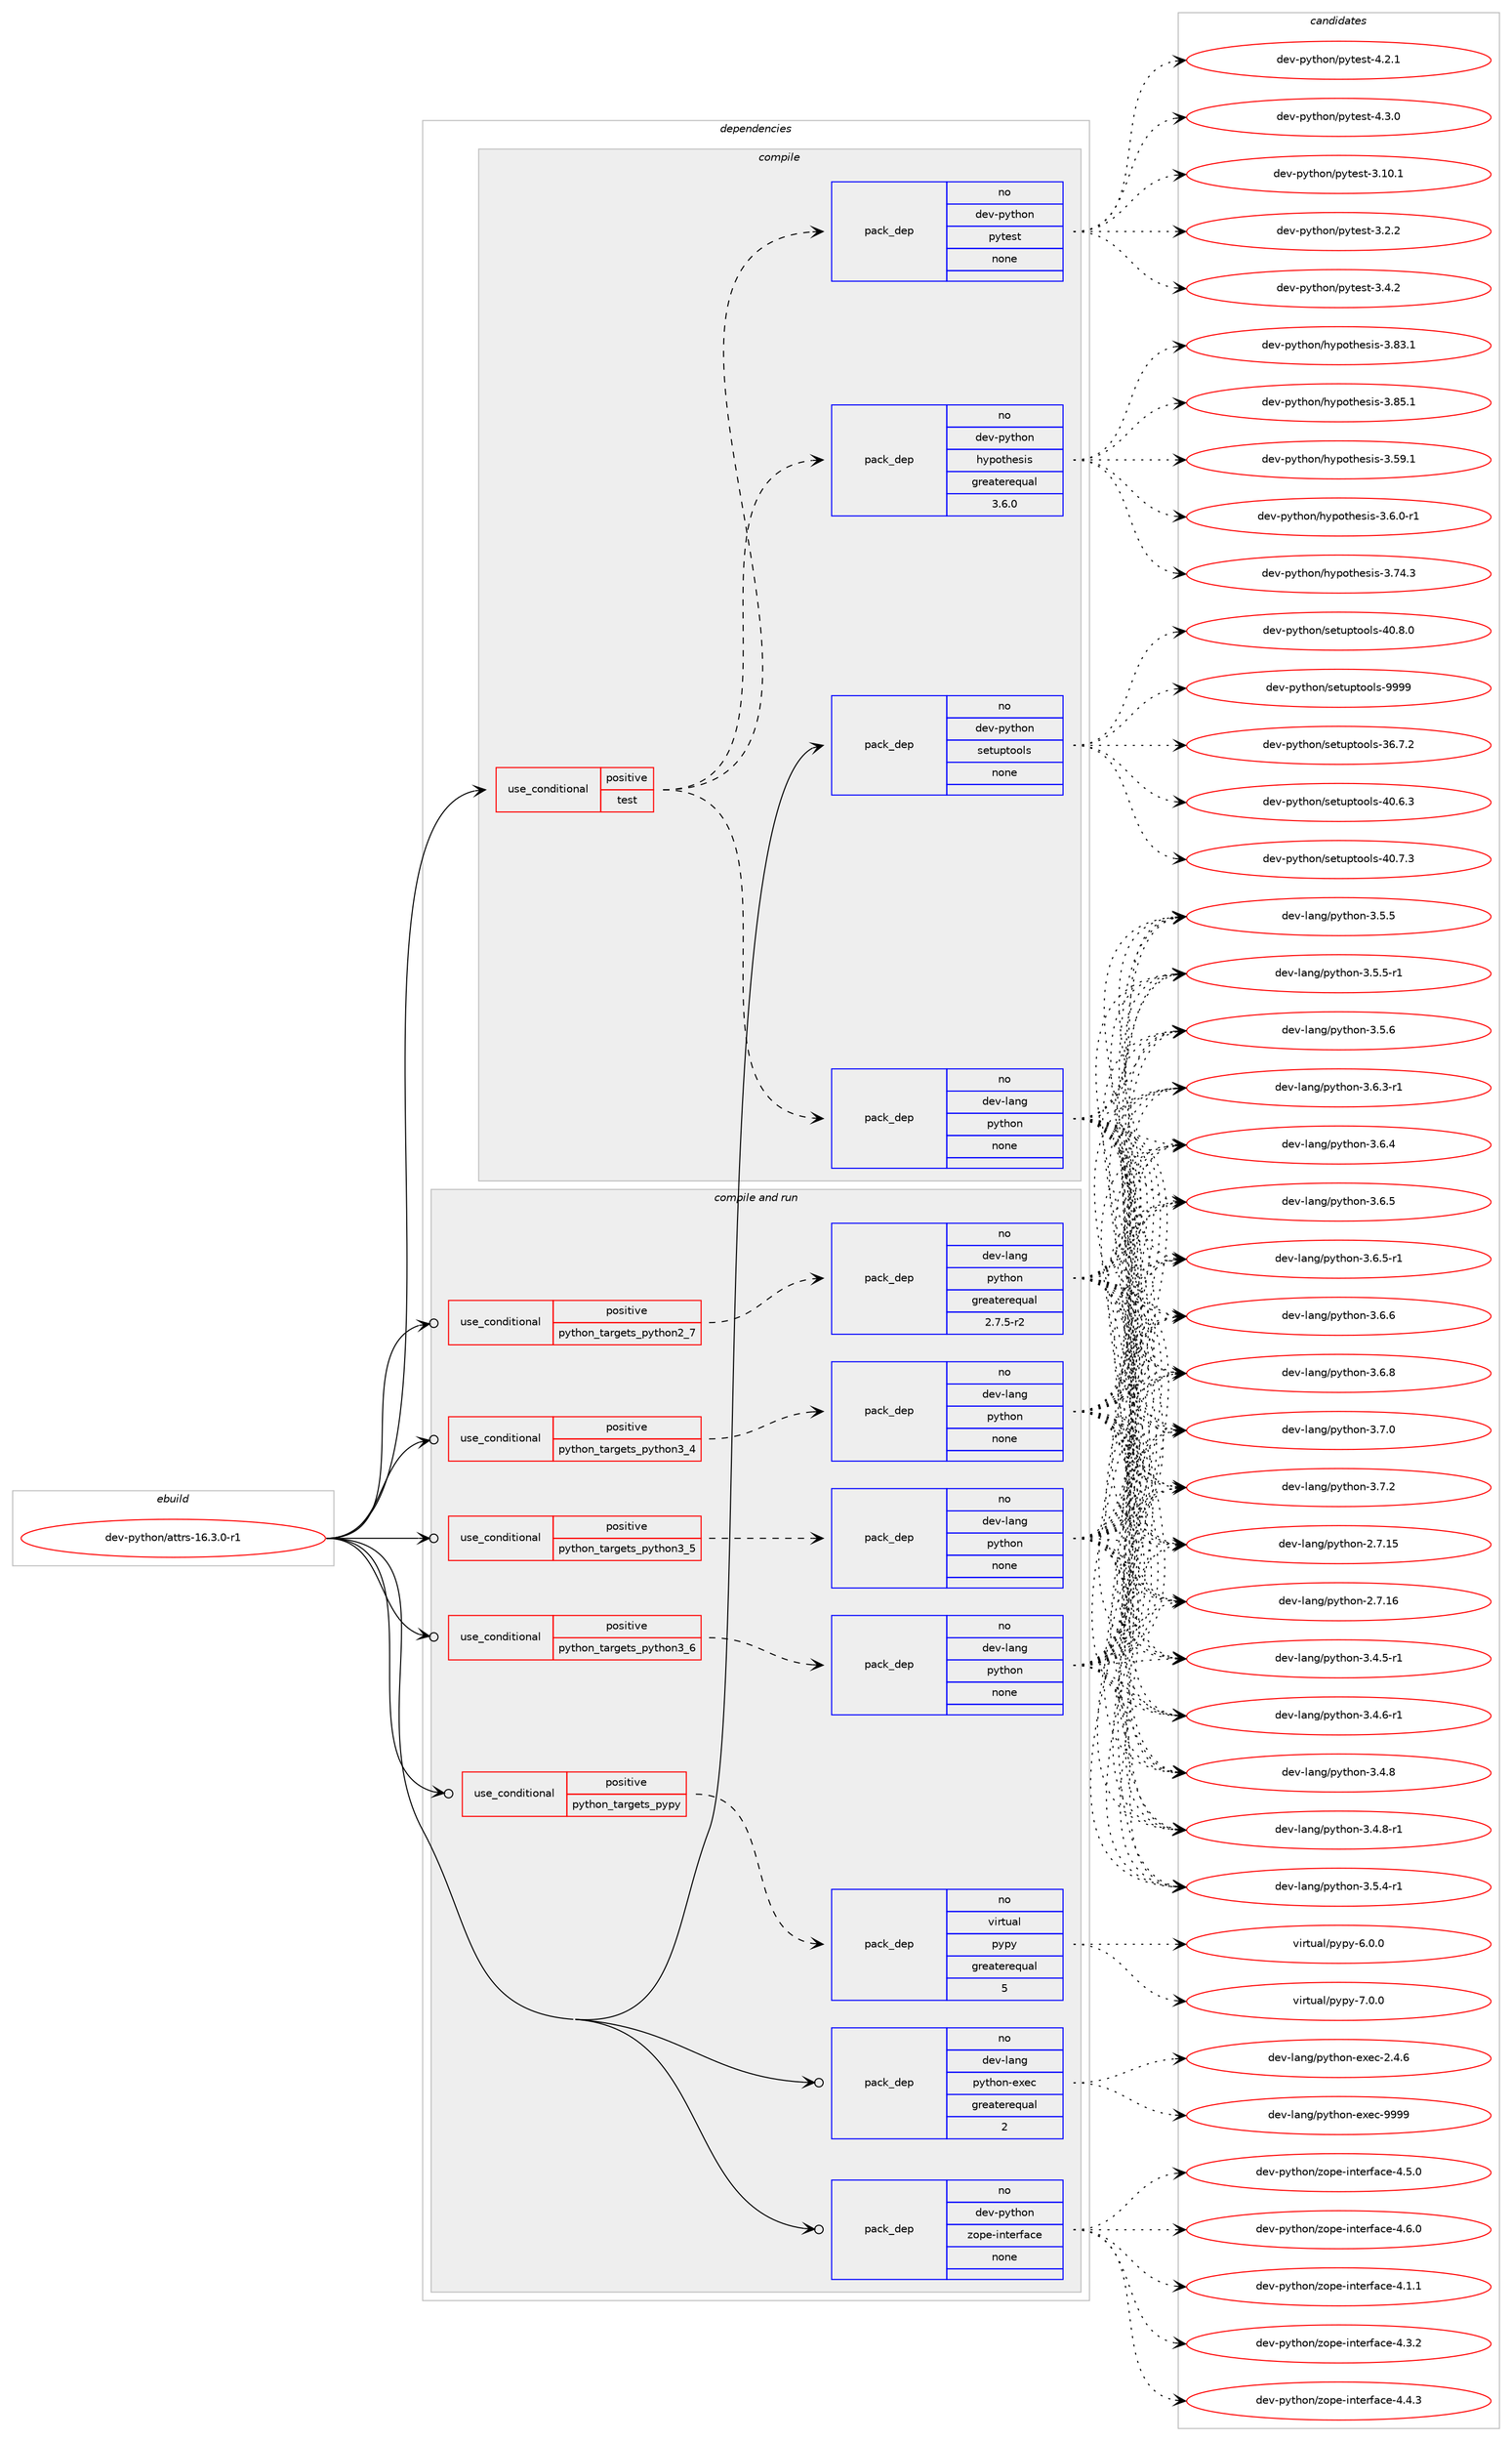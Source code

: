 digraph prolog {

# *************
# Graph options
# *************

newrank=true;
concentrate=true;
compound=true;
graph [rankdir=LR,fontname=Helvetica,fontsize=10,ranksep=1.5];#, ranksep=2.5, nodesep=0.2];
edge  [arrowhead=vee];
node  [fontname=Helvetica,fontsize=10];

# **********
# The ebuild
# **********

subgraph cluster_leftcol {
color=gray;
rank=same;
label=<<i>ebuild</i>>;
id [label="dev-python/attrs-16.3.0-r1", color=red, width=4, href="../dev-python/attrs-16.3.0-r1.svg"];
}

# ****************
# The dependencies
# ****************

subgraph cluster_midcol {
color=gray;
label=<<i>dependencies</i>>;
subgraph cluster_compile {
fillcolor="#eeeeee";
style=filled;
label=<<i>compile</i>>;
subgraph cond371189 {
dependency1399547 [label=<<TABLE BORDER="0" CELLBORDER="1" CELLSPACING="0" CELLPADDING="4"><TR><TD ROWSPAN="3" CELLPADDING="10">use_conditional</TD></TR><TR><TD>positive</TD></TR><TR><TD>test</TD></TR></TABLE>>, shape=none, color=red];
subgraph pack1005133 {
dependency1399548 [label=<<TABLE BORDER="0" CELLBORDER="1" CELLSPACING="0" CELLPADDING="4" WIDTH="220"><TR><TD ROWSPAN="6" CELLPADDING="30">pack_dep</TD></TR><TR><TD WIDTH="110">no</TD></TR><TR><TD>dev-lang</TD></TR><TR><TD>python</TD></TR><TR><TD>none</TD></TR><TR><TD></TD></TR></TABLE>>, shape=none, color=blue];
}
dependency1399547:e -> dependency1399548:w [weight=20,style="dashed",arrowhead="vee"];
subgraph pack1005134 {
dependency1399549 [label=<<TABLE BORDER="0" CELLBORDER="1" CELLSPACING="0" CELLPADDING="4" WIDTH="220"><TR><TD ROWSPAN="6" CELLPADDING="30">pack_dep</TD></TR><TR><TD WIDTH="110">no</TD></TR><TR><TD>dev-python</TD></TR><TR><TD>hypothesis</TD></TR><TR><TD>greaterequal</TD></TR><TR><TD>3.6.0</TD></TR></TABLE>>, shape=none, color=blue];
}
dependency1399547:e -> dependency1399549:w [weight=20,style="dashed",arrowhead="vee"];
subgraph pack1005135 {
dependency1399550 [label=<<TABLE BORDER="0" CELLBORDER="1" CELLSPACING="0" CELLPADDING="4" WIDTH="220"><TR><TD ROWSPAN="6" CELLPADDING="30">pack_dep</TD></TR><TR><TD WIDTH="110">no</TD></TR><TR><TD>dev-python</TD></TR><TR><TD>pytest</TD></TR><TR><TD>none</TD></TR><TR><TD></TD></TR></TABLE>>, shape=none, color=blue];
}
dependency1399547:e -> dependency1399550:w [weight=20,style="dashed",arrowhead="vee"];
}
id:e -> dependency1399547:w [weight=20,style="solid",arrowhead="vee"];
subgraph pack1005136 {
dependency1399551 [label=<<TABLE BORDER="0" CELLBORDER="1" CELLSPACING="0" CELLPADDING="4" WIDTH="220"><TR><TD ROWSPAN="6" CELLPADDING="30">pack_dep</TD></TR><TR><TD WIDTH="110">no</TD></TR><TR><TD>dev-python</TD></TR><TR><TD>setuptools</TD></TR><TR><TD>none</TD></TR><TR><TD></TD></TR></TABLE>>, shape=none, color=blue];
}
id:e -> dependency1399551:w [weight=20,style="solid",arrowhead="vee"];
}
subgraph cluster_compileandrun {
fillcolor="#eeeeee";
style=filled;
label=<<i>compile and run</i>>;
subgraph cond371190 {
dependency1399552 [label=<<TABLE BORDER="0" CELLBORDER="1" CELLSPACING="0" CELLPADDING="4"><TR><TD ROWSPAN="3" CELLPADDING="10">use_conditional</TD></TR><TR><TD>positive</TD></TR><TR><TD>python_targets_pypy</TD></TR></TABLE>>, shape=none, color=red];
subgraph pack1005137 {
dependency1399553 [label=<<TABLE BORDER="0" CELLBORDER="1" CELLSPACING="0" CELLPADDING="4" WIDTH="220"><TR><TD ROWSPAN="6" CELLPADDING="30">pack_dep</TD></TR><TR><TD WIDTH="110">no</TD></TR><TR><TD>virtual</TD></TR><TR><TD>pypy</TD></TR><TR><TD>greaterequal</TD></TR><TR><TD>5</TD></TR></TABLE>>, shape=none, color=blue];
}
dependency1399552:e -> dependency1399553:w [weight=20,style="dashed",arrowhead="vee"];
}
id:e -> dependency1399552:w [weight=20,style="solid",arrowhead="odotvee"];
subgraph cond371191 {
dependency1399554 [label=<<TABLE BORDER="0" CELLBORDER="1" CELLSPACING="0" CELLPADDING="4"><TR><TD ROWSPAN="3" CELLPADDING="10">use_conditional</TD></TR><TR><TD>positive</TD></TR><TR><TD>python_targets_python2_7</TD></TR></TABLE>>, shape=none, color=red];
subgraph pack1005138 {
dependency1399555 [label=<<TABLE BORDER="0" CELLBORDER="1" CELLSPACING="0" CELLPADDING="4" WIDTH="220"><TR><TD ROWSPAN="6" CELLPADDING="30">pack_dep</TD></TR><TR><TD WIDTH="110">no</TD></TR><TR><TD>dev-lang</TD></TR><TR><TD>python</TD></TR><TR><TD>greaterequal</TD></TR><TR><TD>2.7.5-r2</TD></TR></TABLE>>, shape=none, color=blue];
}
dependency1399554:e -> dependency1399555:w [weight=20,style="dashed",arrowhead="vee"];
}
id:e -> dependency1399554:w [weight=20,style="solid",arrowhead="odotvee"];
subgraph cond371192 {
dependency1399556 [label=<<TABLE BORDER="0" CELLBORDER="1" CELLSPACING="0" CELLPADDING="4"><TR><TD ROWSPAN="3" CELLPADDING="10">use_conditional</TD></TR><TR><TD>positive</TD></TR><TR><TD>python_targets_python3_4</TD></TR></TABLE>>, shape=none, color=red];
subgraph pack1005139 {
dependency1399557 [label=<<TABLE BORDER="0" CELLBORDER="1" CELLSPACING="0" CELLPADDING="4" WIDTH="220"><TR><TD ROWSPAN="6" CELLPADDING="30">pack_dep</TD></TR><TR><TD WIDTH="110">no</TD></TR><TR><TD>dev-lang</TD></TR><TR><TD>python</TD></TR><TR><TD>none</TD></TR><TR><TD></TD></TR></TABLE>>, shape=none, color=blue];
}
dependency1399556:e -> dependency1399557:w [weight=20,style="dashed",arrowhead="vee"];
}
id:e -> dependency1399556:w [weight=20,style="solid",arrowhead="odotvee"];
subgraph cond371193 {
dependency1399558 [label=<<TABLE BORDER="0" CELLBORDER="1" CELLSPACING="0" CELLPADDING="4"><TR><TD ROWSPAN="3" CELLPADDING="10">use_conditional</TD></TR><TR><TD>positive</TD></TR><TR><TD>python_targets_python3_5</TD></TR></TABLE>>, shape=none, color=red];
subgraph pack1005140 {
dependency1399559 [label=<<TABLE BORDER="0" CELLBORDER="1" CELLSPACING="0" CELLPADDING="4" WIDTH="220"><TR><TD ROWSPAN="6" CELLPADDING="30">pack_dep</TD></TR><TR><TD WIDTH="110">no</TD></TR><TR><TD>dev-lang</TD></TR><TR><TD>python</TD></TR><TR><TD>none</TD></TR><TR><TD></TD></TR></TABLE>>, shape=none, color=blue];
}
dependency1399558:e -> dependency1399559:w [weight=20,style="dashed",arrowhead="vee"];
}
id:e -> dependency1399558:w [weight=20,style="solid",arrowhead="odotvee"];
subgraph cond371194 {
dependency1399560 [label=<<TABLE BORDER="0" CELLBORDER="1" CELLSPACING="0" CELLPADDING="4"><TR><TD ROWSPAN="3" CELLPADDING="10">use_conditional</TD></TR><TR><TD>positive</TD></TR><TR><TD>python_targets_python3_6</TD></TR></TABLE>>, shape=none, color=red];
subgraph pack1005141 {
dependency1399561 [label=<<TABLE BORDER="0" CELLBORDER="1" CELLSPACING="0" CELLPADDING="4" WIDTH="220"><TR><TD ROWSPAN="6" CELLPADDING="30">pack_dep</TD></TR><TR><TD WIDTH="110">no</TD></TR><TR><TD>dev-lang</TD></TR><TR><TD>python</TD></TR><TR><TD>none</TD></TR><TR><TD></TD></TR></TABLE>>, shape=none, color=blue];
}
dependency1399560:e -> dependency1399561:w [weight=20,style="dashed",arrowhead="vee"];
}
id:e -> dependency1399560:w [weight=20,style="solid",arrowhead="odotvee"];
subgraph pack1005142 {
dependency1399562 [label=<<TABLE BORDER="0" CELLBORDER="1" CELLSPACING="0" CELLPADDING="4" WIDTH="220"><TR><TD ROWSPAN="6" CELLPADDING="30">pack_dep</TD></TR><TR><TD WIDTH="110">no</TD></TR><TR><TD>dev-lang</TD></TR><TR><TD>python-exec</TD></TR><TR><TD>greaterequal</TD></TR><TR><TD>2</TD></TR></TABLE>>, shape=none, color=blue];
}
id:e -> dependency1399562:w [weight=20,style="solid",arrowhead="odotvee"];
subgraph pack1005143 {
dependency1399563 [label=<<TABLE BORDER="0" CELLBORDER="1" CELLSPACING="0" CELLPADDING="4" WIDTH="220"><TR><TD ROWSPAN="6" CELLPADDING="30">pack_dep</TD></TR><TR><TD WIDTH="110">no</TD></TR><TR><TD>dev-python</TD></TR><TR><TD>zope-interface</TD></TR><TR><TD>none</TD></TR><TR><TD></TD></TR></TABLE>>, shape=none, color=blue];
}
id:e -> dependency1399563:w [weight=20,style="solid",arrowhead="odotvee"];
}
subgraph cluster_run {
fillcolor="#eeeeee";
style=filled;
label=<<i>run</i>>;
}
}

# **************
# The candidates
# **************

subgraph cluster_choices {
rank=same;
color=gray;
label=<<i>candidates</i>>;

subgraph choice1005133 {
color=black;
nodesep=1;
choice10010111845108971101034711212111610411111045504655464953 [label="dev-lang/python-2.7.15", color=red, width=4,href="../dev-lang/python-2.7.15.svg"];
choice10010111845108971101034711212111610411111045504655464954 [label="dev-lang/python-2.7.16", color=red, width=4,href="../dev-lang/python-2.7.16.svg"];
choice1001011184510897110103471121211161041111104551465246534511449 [label="dev-lang/python-3.4.5-r1", color=red, width=4,href="../dev-lang/python-3.4.5-r1.svg"];
choice1001011184510897110103471121211161041111104551465246544511449 [label="dev-lang/python-3.4.6-r1", color=red, width=4,href="../dev-lang/python-3.4.6-r1.svg"];
choice100101118451089711010347112121116104111110455146524656 [label="dev-lang/python-3.4.8", color=red, width=4,href="../dev-lang/python-3.4.8.svg"];
choice1001011184510897110103471121211161041111104551465246564511449 [label="dev-lang/python-3.4.8-r1", color=red, width=4,href="../dev-lang/python-3.4.8-r1.svg"];
choice1001011184510897110103471121211161041111104551465346524511449 [label="dev-lang/python-3.5.4-r1", color=red, width=4,href="../dev-lang/python-3.5.4-r1.svg"];
choice100101118451089711010347112121116104111110455146534653 [label="dev-lang/python-3.5.5", color=red, width=4,href="../dev-lang/python-3.5.5.svg"];
choice1001011184510897110103471121211161041111104551465346534511449 [label="dev-lang/python-3.5.5-r1", color=red, width=4,href="../dev-lang/python-3.5.5-r1.svg"];
choice100101118451089711010347112121116104111110455146534654 [label="dev-lang/python-3.5.6", color=red, width=4,href="../dev-lang/python-3.5.6.svg"];
choice1001011184510897110103471121211161041111104551465446514511449 [label="dev-lang/python-3.6.3-r1", color=red, width=4,href="../dev-lang/python-3.6.3-r1.svg"];
choice100101118451089711010347112121116104111110455146544652 [label="dev-lang/python-3.6.4", color=red, width=4,href="../dev-lang/python-3.6.4.svg"];
choice100101118451089711010347112121116104111110455146544653 [label="dev-lang/python-3.6.5", color=red, width=4,href="../dev-lang/python-3.6.5.svg"];
choice1001011184510897110103471121211161041111104551465446534511449 [label="dev-lang/python-3.6.5-r1", color=red, width=4,href="../dev-lang/python-3.6.5-r1.svg"];
choice100101118451089711010347112121116104111110455146544654 [label="dev-lang/python-3.6.6", color=red, width=4,href="../dev-lang/python-3.6.6.svg"];
choice100101118451089711010347112121116104111110455146544656 [label="dev-lang/python-3.6.8", color=red, width=4,href="../dev-lang/python-3.6.8.svg"];
choice100101118451089711010347112121116104111110455146554648 [label="dev-lang/python-3.7.0", color=red, width=4,href="../dev-lang/python-3.7.0.svg"];
choice100101118451089711010347112121116104111110455146554650 [label="dev-lang/python-3.7.2", color=red, width=4,href="../dev-lang/python-3.7.2.svg"];
dependency1399548:e -> choice10010111845108971101034711212111610411111045504655464953:w [style=dotted,weight="100"];
dependency1399548:e -> choice10010111845108971101034711212111610411111045504655464954:w [style=dotted,weight="100"];
dependency1399548:e -> choice1001011184510897110103471121211161041111104551465246534511449:w [style=dotted,weight="100"];
dependency1399548:e -> choice1001011184510897110103471121211161041111104551465246544511449:w [style=dotted,weight="100"];
dependency1399548:e -> choice100101118451089711010347112121116104111110455146524656:w [style=dotted,weight="100"];
dependency1399548:e -> choice1001011184510897110103471121211161041111104551465246564511449:w [style=dotted,weight="100"];
dependency1399548:e -> choice1001011184510897110103471121211161041111104551465346524511449:w [style=dotted,weight="100"];
dependency1399548:e -> choice100101118451089711010347112121116104111110455146534653:w [style=dotted,weight="100"];
dependency1399548:e -> choice1001011184510897110103471121211161041111104551465346534511449:w [style=dotted,weight="100"];
dependency1399548:e -> choice100101118451089711010347112121116104111110455146534654:w [style=dotted,weight="100"];
dependency1399548:e -> choice1001011184510897110103471121211161041111104551465446514511449:w [style=dotted,weight="100"];
dependency1399548:e -> choice100101118451089711010347112121116104111110455146544652:w [style=dotted,weight="100"];
dependency1399548:e -> choice100101118451089711010347112121116104111110455146544653:w [style=dotted,weight="100"];
dependency1399548:e -> choice1001011184510897110103471121211161041111104551465446534511449:w [style=dotted,weight="100"];
dependency1399548:e -> choice100101118451089711010347112121116104111110455146544654:w [style=dotted,weight="100"];
dependency1399548:e -> choice100101118451089711010347112121116104111110455146544656:w [style=dotted,weight="100"];
dependency1399548:e -> choice100101118451089711010347112121116104111110455146554648:w [style=dotted,weight="100"];
dependency1399548:e -> choice100101118451089711010347112121116104111110455146554650:w [style=dotted,weight="100"];
}
subgraph choice1005134 {
color=black;
nodesep=1;
choice100101118451121211161041111104710412111211111610410111510511545514653574649 [label="dev-python/hypothesis-3.59.1", color=red, width=4,href="../dev-python/hypothesis-3.59.1.svg"];
choice10010111845112121116104111110471041211121111161041011151051154551465446484511449 [label="dev-python/hypothesis-3.6.0-r1", color=red, width=4,href="../dev-python/hypothesis-3.6.0-r1.svg"];
choice100101118451121211161041111104710412111211111610410111510511545514655524651 [label="dev-python/hypothesis-3.74.3", color=red, width=4,href="../dev-python/hypothesis-3.74.3.svg"];
choice100101118451121211161041111104710412111211111610410111510511545514656514649 [label="dev-python/hypothesis-3.83.1", color=red, width=4,href="../dev-python/hypothesis-3.83.1.svg"];
choice100101118451121211161041111104710412111211111610410111510511545514656534649 [label="dev-python/hypothesis-3.85.1", color=red, width=4,href="../dev-python/hypothesis-3.85.1.svg"];
dependency1399549:e -> choice100101118451121211161041111104710412111211111610410111510511545514653574649:w [style=dotted,weight="100"];
dependency1399549:e -> choice10010111845112121116104111110471041211121111161041011151051154551465446484511449:w [style=dotted,weight="100"];
dependency1399549:e -> choice100101118451121211161041111104710412111211111610410111510511545514655524651:w [style=dotted,weight="100"];
dependency1399549:e -> choice100101118451121211161041111104710412111211111610410111510511545514656514649:w [style=dotted,weight="100"];
dependency1399549:e -> choice100101118451121211161041111104710412111211111610410111510511545514656534649:w [style=dotted,weight="100"];
}
subgraph choice1005135 {
color=black;
nodesep=1;
choice100101118451121211161041111104711212111610111511645514649484649 [label="dev-python/pytest-3.10.1", color=red, width=4,href="../dev-python/pytest-3.10.1.svg"];
choice1001011184511212111610411111047112121116101115116455146504650 [label="dev-python/pytest-3.2.2", color=red, width=4,href="../dev-python/pytest-3.2.2.svg"];
choice1001011184511212111610411111047112121116101115116455146524650 [label="dev-python/pytest-3.4.2", color=red, width=4,href="../dev-python/pytest-3.4.2.svg"];
choice1001011184511212111610411111047112121116101115116455246504649 [label="dev-python/pytest-4.2.1", color=red, width=4,href="../dev-python/pytest-4.2.1.svg"];
choice1001011184511212111610411111047112121116101115116455246514648 [label="dev-python/pytest-4.3.0", color=red, width=4,href="../dev-python/pytest-4.3.0.svg"];
dependency1399550:e -> choice100101118451121211161041111104711212111610111511645514649484649:w [style=dotted,weight="100"];
dependency1399550:e -> choice1001011184511212111610411111047112121116101115116455146504650:w [style=dotted,weight="100"];
dependency1399550:e -> choice1001011184511212111610411111047112121116101115116455146524650:w [style=dotted,weight="100"];
dependency1399550:e -> choice1001011184511212111610411111047112121116101115116455246504649:w [style=dotted,weight="100"];
dependency1399550:e -> choice1001011184511212111610411111047112121116101115116455246514648:w [style=dotted,weight="100"];
}
subgraph choice1005136 {
color=black;
nodesep=1;
choice100101118451121211161041111104711510111611711211611111110811545515446554650 [label="dev-python/setuptools-36.7.2", color=red, width=4,href="../dev-python/setuptools-36.7.2.svg"];
choice100101118451121211161041111104711510111611711211611111110811545524846544651 [label="dev-python/setuptools-40.6.3", color=red, width=4,href="../dev-python/setuptools-40.6.3.svg"];
choice100101118451121211161041111104711510111611711211611111110811545524846554651 [label="dev-python/setuptools-40.7.3", color=red, width=4,href="../dev-python/setuptools-40.7.3.svg"];
choice100101118451121211161041111104711510111611711211611111110811545524846564648 [label="dev-python/setuptools-40.8.0", color=red, width=4,href="../dev-python/setuptools-40.8.0.svg"];
choice10010111845112121116104111110471151011161171121161111111081154557575757 [label="dev-python/setuptools-9999", color=red, width=4,href="../dev-python/setuptools-9999.svg"];
dependency1399551:e -> choice100101118451121211161041111104711510111611711211611111110811545515446554650:w [style=dotted,weight="100"];
dependency1399551:e -> choice100101118451121211161041111104711510111611711211611111110811545524846544651:w [style=dotted,weight="100"];
dependency1399551:e -> choice100101118451121211161041111104711510111611711211611111110811545524846554651:w [style=dotted,weight="100"];
dependency1399551:e -> choice100101118451121211161041111104711510111611711211611111110811545524846564648:w [style=dotted,weight="100"];
dependency1399551:e -> choice10010111845112121116104111110471151011161171121161111111081154557575757:w [style=dotted,weight="100"];
}
subgraph choice1005137 {
color=black;
nodesep=1;
choice1181051141161179710847112121112121455446484648 [label="virtual/pypy-6.0.0", color=red, width=4,href="../virtual/pypy-6.0.0.svg"];
choice1181051141161179710847112121112121455546484648 [label="virtual/pypy-7.0.0", color=red, width=4,href="../virtual/pypy-7.0.0.svg"];
dependency1399553:e -> choice1181051141161179710847112121112121455446484648:w [style=dotted,weight="100"];
dependency1399553:e -> choice1181051141161179710847112121112121455546484648:w [style=dotted,weight="100"];
}
subgraph choice1005138 {
color=black;
nodesep=1;
choice10010111845108971101034711212111610411111045504655464953 [label="dev-lang/python-2.7.15", color=red, width=4,href="../dev-lang/python-2.7.15.svg"];
choice10010111845108971101034711212111610411111045504655464954 [label="dev-lang/python-2.7.16", color=red, width=4,href="../dev-lang/python-2.7.16.svg"];
choice1001011184510897110103471121211161041111104551465246534511449 [label="dev-lang/python-3.4.5-r1", color=red, width=4,href="../dev-lang/python-3.4.5-r1.svg"];
choice1001011184510897110103471121211161041111104551465246544511449 [label="dev-lang/python-3.4.6-r1", color=red, width=4,href="../dev-lang/python-3.4.6-r1.svg"];
choice100101118451089711010347112121116104111110455146524656 [label="dev-lang/python-3.4.8", color=red, width=4,href="../dev-lang/python-3.4.8.svg"];
choice1001011184510897110103471121211161041111104551465246564511449 [label="dev-lang/python-3.4.8-r1", color=red, width=4,href="../dev-lang/python-3.4.8-r1.svg"];
choice1001011184510897110103471121211161041111104551465346524511449 [label="dev-lang/python-3.5.4-r1", color=red, width=4,href="../dev-lang/python-3.5.4-r1.svg"];
choice100101118451089711010347112121116104111110455146534653 [label="dev-lang/python-3.5.5", color=red, width=4,href="../dev-lang/python-3.5.5.svg"];
choice1001011184510897110103471121211161041111104551465346534511449 [label="dev-lang/python-3.5.5-r1", color=red, width=4,href="../dev-lang/python-3.5.5-r1.svg"];
choice100101118451089711010347112121116104111110455146534654 [label="dev-lang/python-3.5.6", color=red, width=4,href="../dev-lang/python-3.5.6.svg"];
choice1001011184510897110103471121211161041111104551465446514511449 [label="dev-lang/python-3.6.3-r1", color=red, width=4,href="../dev-lang/python-3.6.3-r1.svg"];
choice100101118451089711010347112121116104111110455146544652 [label="dev-lang/python-3.6.4", color=red, width=4,href="../dev-lang/python-3.6.4.svg"];
choice100101118451089711010347112121116104111110455146544653 [label="dev-lang/python-3.6.5", color=red, width=4,href="../dev-lang/python-3.6.5.svg"];
choice1001011184510897110103471121211161041111104551465446534511449 [label="dev-lang/python-3.6.5-r1", color=red, width=4,href="../dev-lang/python-3.6.5-r1.svg"];
choice100101118451089711010347112121116104111110455146544654 [label="dev-lang/python-3.6.6", color=red, width=4,href="../dev-lang/python-3.6.6.svg"];
choice100101118451089711010347112121116104111110455146544656 [label="dev-lang/python-3.6.8", color=red, width=4,href="../dev-lang/python-3.6.8.svg"];
choice100101118451089711010347112121116104111110455146554648 [label="dev-lang/python-3.7.0", color=red, width=4,href="../dev-lang/python-3.7.0.svg"];
choice100101118451089711010347112121116104111110455146554650 [label="dev-lang/python-3.7.2", color=red, width=4,href="../dev-lang/python-3.7.2.svg"];
dependency1399555:e -> choice10010111845108971101034711212111610411111045504655464953:w [style=dotted,weight="100"];
dependency1399555:e -> choice10010111845108971101034711212111610411111045504655464954:w [style=dotted,weight="100"];
dependency1399555:e -> choice1001011184510897110103471121211161041111104551465246534511449:w [style=dotted,weight="100"];
dependency1399555:e -> choice1001011184510897110103471121211161041111104551465246544511449:w [style=dotted,weight="100"];
dependency1399555:e -> choice100101118451089711010347112121116104111110455146524656:w [style=dotted,weight="100"];
dependency1399555:e -> choice1001011184510897110103471121211161041111104551465246564511449:w [style=dotted,weight="100"];
dependency1399555:e -> choice1001011184510897110103471121211161041111104551465346524511449:w [style=dotted,weight="100"];
dependency1399555:e -> choice100101118451089711010347112121116104111110455146534653:w [style=dotted,weight="100"];
dependency1399555:e -> choice1001011184510897110103471121211161041111104551465346534511449:w [style=dotted,weight="100"];
dependency1399555:e -> choice100101118451089711010347112121116104111110455146534654:w [style=dotted,weight="100"];
dependency1399555:e -> choice1001011184510897110103471121211161041111104551465446514511449:w [style=dotted,weight="100"];
dependency1399555:e -> choice100101118451089711010347112121116104111110455146544652:w [style=dotted,weight="100"];
dependency1399555:e -> choice100101118451089711010347112121116104111110455146544653:w [style=dotted,weight="100"];
dependency1399555:e -> choice1001011184510897110103471121211161041111104551465446534511449:w [style=dotted,weight="100"];
dependency1399555:e -> choice100101118451089711010347112121116104111110455146544654:w [style=dotted,weight="100"];
dependency1399555:e -> choice100101118451089711010347112121116104111110455146544656:w [style=dotted,weight="100"];
dependency1399555:e -> choice100101118451089711010347112121116104111110455146554648:w [style=dotted,weight="100"];
dependency1399555:e -> choice100101118451089711010347112121116104111110455146554650:w [style=dotted,weight="100"];
}
subgraph choice1005139 {
color=black;
nodesep=1;
choice10010111845108971101034711212111610411111045504655464953 [label="dev-lang/python-2.7.15", color=red, width=4,href="../dev-lang/python-2.7.15.svg"];
choice10010111845108971101034711212111610411111045504655464954 [label="dev-lang/python-2.7.16", color=red, width=4,href="../dev-lang/python-2.7.16.svg"];
choice1001011184510897110103471121211161041111104551465246534511449 [label="dev-lang/python-3.4.5-r1", color=red, width=4,href="../dev-lang/python-3.4.5-r1.svg"];
choice1001011184510897110103471121211161041111104551465246544511449 [label="dev-lang/python-3.4.6-r1", color=red, width=4,href="../dev-lang/python-3.4.6-r1.svg"];
choice100101118451089711010347112121116104111110455146524656 [label="dev-lang/python-3.4.8", color=red, width=4,href="../dev-lang/python-3.4.8.svg"];
choice1001011184510897110103471121211161041111104551465246564511449 [label="dev-lang/python-3.4.8-r1", color=red, width=4,href="../dev-lang/python-3.4.8-r1.svg"];
choice1001011184510897110103471121211161041111104551465346524511449 [label="dev-lang/python-3.5.4-r1", color=red, width=4,href="../dev-lang/python-3.5.4-r1.svg"];
choice100101118451089711010347112121116104111110455146534653 [label="dev-lang/python-3.5.5", color=red, width=4,href="../dev-lang/python-3.5.5.svg"];
choice1001011184510897110103471121211161041111104551465346534511449 [label="dev-lang/python-3.5.5-r1", color=red, width=4,href="../dev-lang/python-3.5.5-r1.svg"];
choice100101118451089711010347112121116104111110455146534654 [label="dev-lang/python-3.5.6", color=red, width=4,href="../dev-lang/python-3.5.6.svg"];
choice1001011184510897110103471121211161041111104551465446514511449 [label="dev-lang/python-3.6.3-r1", color=red, width=4,href="../dev-lang/python-3.6.3-r1.svg"];
choice100101118451089711010347112121116104111110455146544652 [label="dev-lang/python-3.6.4", color=red, width=4,href="../dev-lang/python-3.6.4.svg"];
choice100101118451089711010347112121116104111110455146544653 [label="dev-lang/python-3.6.5", color=red, width=4,href="../dev-lang/python-3.6.5.svg"];
choice1001011184510897110103471121211161041111104551465446534511449 [label="dev-lang/python-3.6.5-r1", color=red, width=4,href="../dev-lang/python-3.6.5-r1.svg"];
choice100101118451089711010347112121116104111110455146544654 [label="dev-lang/python-3.6.6", color=red, width=4,href="../dev-lang/python-3.6.6.svg"];
choice100101118451089711010347112121116104111110455146544656 [label="dev-lang/python-3.6.8", color=red, width=4,href="../dev-lang/python-3.6.8.svg"];
choice100101118451089711010347112121116104111110455146554648 [label="dev-lang/python-3.7.0", color=red, width=4,href="../dev-lang/python-3.7.0.svg"];
choice100101118451089711010347112121116104111110455146554650 [label="dev-lang/python-3.7.2", color=red, width=4,href="../dev-lang/python-3.7.2.svg"];
dependency1399557:e -> choice10010111845108971101034711212111610411111045504655464953:w [style=dotted,weight="100"];
dependency1399557:e -> choice10010111845108971101034711212111610411111045504655464954:w [style=dotted,weight="100"];
dependency1399557:e -> choice1001011184510897110103471121211161041111104551465246534511449:w [style=dotted,weight="100"];
dependency1399557:e -> choice1001011184510897110103471121211161041111104551465246544511449:w [style=dotted,weight="100"];
dependency1399557:e -> choice100101118451089711010347112121116104111110455146524656:w [style=dotted,weight="100"];
dependency1399557:e -> choice1001011184510897110103471121211161041111104551465246564511449:w [style=dotted,weight="100"];
dependency1399557:e -> choice1001011184510897110103471121211161041111104551465346524511449:w [style=dotted,weight="100"];
dependency1399557:e -> choice100101118451089711010347112121116104111110455146534653:w [style=dotted,weight="100"];
dependency1399557:e -> choice1001011184510897110103471121211161041111104551465346534511449:w [style=dotted,weight="100"];
dependency1399557:e -> choice100101118451089711010347112121116104111110455146534654:w [style=dotted,weight="100"];
dependency1399557:e -> choice1001011184510897110103471121211161041111104551465446514511449:w [style=dotted,weight="100"];
dependency1399557:e -> choice100101118451089711010347112121116104111110455146544652:w [style=dotted,weight="100"];
dependency1399557:e -> choice100101118451089711010347112121116104111110455146544653:w [style=dotted,weight="100"];
dependency1399557:e -> choice1001011184510897110103471121211161041111104551465446534511449:w [style=dotted,weight="100"];
dependency1399557:e -> choice100101118451089711010347112121116104111110455146544654:w [style=dotted,weight="100"];
dependency1399557:e -> choice100101118451089711010347112121116104111110455146544656:w [style=dotted,weight="100"];
dependency1399557:e -> choice100101118451089711010347112121116104111110455146554648:w [style=dotted,weight="100"];
dependency1399557:e -> choice100101118451089711010347112121116104111110455146554650:w [style=dotted,weight="100"];
}
subgraph choice1005140 {
color=black;
nodesep=1;
choice10010111845108971101034711212111610411111045504655464953 [label="dev-lang/python-2.7.15", color=red, width=4,href="../dev-lang/python-2.7.15.svg"];
choice10010111845108971101034711212111610411111045504655464954 [label="dev-lang/python-2.7.16", color=red, width=4,href="../dev-lang/python-2.7.16.svg"];
choice1001011184510897110103471121211161041111104551465246534511449 [label="dev-lang/python-3.4.5-r1", color=red, width=4,href="../dev-lang/python-3.4.5-r1.svg"];
choice1001011184510897110103471121211161041111104551465246544511449 [label="dev-lang/python-3.4.6-r1", color=red, width=4,href="../dev-lang/python-3.4.6-r1.svg"];
choice100101118451089711010347112121116104111110455146524656 [label="dev-lang/python-3.4.8", color=red, width=4,href="../dev-lang/python-3.4.8.svg"];
choice1001011184510897110103471121211161041111104551465246564511449 [label="dev-lang/python-3.4.8-r1", color=red, width=4,href="../dev-lang/python-3.4.8-r1.svg"];
choice1001011184510897110103471121211161041111104551465346524511449 [label="dev-lang/python-3.5.4-r1", color=red, width=4,href="../dev-lang/python-3.5.4-r1.svg"];
choice100101118451089711010347112121116104111110455146534653 [label="dev-lang/python-3.5.5", color=red, width=4,href="../dev-lang/python-3.5.5.svg"];
choice1001011184510897110103471121211161041111104551465346534511449 [label="dev-lang/python-3.5.5-r1", color=red, width=4,href="../dev-lang/python-3.5.5-r1.svg"];
choice100101118451089711010347112121116104111110455146534654 [label="dev-lang/python-3.5.6", color=red, width=4,href="../dev-lang/python-3.5.6.svg"];
choice1001011184510897110103471121211161041111104551465446514511449 [label="dev-lang/python-3.6.3-r1", color=red, width=4,href="../dev-lang/python-3.6.3-r1.svg"];
choice100101118451089711010347112121116104111110455146544652 [label="dev-lang/python-3.6.4", color=red, width=4,href="../dev-lang/python-3.6.4.svg"];
choice100101118451089711010347112121116104111110455146544653 [label="dev-lang/python-3.6.5", color=red, width=4,href="../dev-lang/python-3.6.5.svg"];
choice1001011184510897110103471121211161041111104551465446534511449 [label="dev-lang/python-3.6.5-r1", color=red, width=4,href="../dev-lang/python-3.6.5-r1.svg"];
choice100101118451089711010347112121116104111110455146544654 [label="dev-lang/python-3.6.6", color=red, width=4,href="../dev-lang/python-3.6.6.svg"];
choice100101118451089711010347112121116104111110455146544656 [label="dev-lang/python-3.6.8", color=red, width=4,href="../dev-lang/python-3.6.8.svg"];
choice100101118451089711010347112121116104111110455146554648 [label="dev-lang/python-3.7.0", color=red, width=4,href="../dev-lang/python-3.7.0.svg"];
choice100101118451089711010347112121116104111110455146554650 [label="dev-lang/python-3.7.2", color=red, width=4,href="../dev-lang/python-3.7.2.svg"];
dependency1399559:e -> choice10010111845108971101034711212111610411111045504655464953:w [style=dotted,weight="100"];
dependency1399559:e -> choice10010111845108971101034711212111610411111045504655464954:w [style=dotted,weight="100"];
dependency1399559:e -> choice1001011184510897110103471121211161041111104551465246534511449:w [style=dotted,weight="100"];
dependency1399559:e -> choice1001011184510897110103471121211161041111104551465246544511449:w [style=dotted,weight="100"];
dependency1399559:e -> choice100101118451089711010347112121116104111110455146524656:w [style=dotted,weight="100"];
dependency1399559:e -> choice1001011184510897110103471121211161041111104551465246564511449:w [style=dotted,weight="100"];
dependency1399559:e -> choice1001011184510897110103471121211161041111104551465346524511449:w [style=dotted,weight="100"];
dependency1399559:e -> choice100101118451089711010347112121116104111110455146534653:w [style=dotted,weight="100"];
dependency1399559:e -> choice1001011184510897110103471121211161041111104551465346534511449:w [style=dotted,weight="100"];
dependency1399559:e -> choice100101118451089711010347112121116104111110455146534654:w [style=dotted,weight="100"];
dependency1399559:e -> choice1001011184510897110103471121211161041111104551465446514511449:w [style=dotted,weight="100"];
dependency1399559:e -> choice100101118451089711010347112121116104111110455146544652:w [style=dotted,weight="100"];
dependency1399559:e -> choice100101118451089711010347112121116104111110455146544653:w [style=dotted,weight="100"];
dependency1399559:e -> choice1001011184510897110103471121211161041111104551465446534511449:w [style=dotted,weight="100"];
dependency1399559:e -> choice100101118451089711010347112121116104111110455146544654:w [style=dotted,weight="100"];
dependency1399559:e -> choice100101118451089711010347112121116104111110455146544656:w [style=dotted,weight="100"];
dependency1399559:e -> choice100101118451089711010347112121116104111110455146554648:w [style=dotted,weight="100"];
dependency1399559:e -> choice100101118451089711010347112121116104111110455146554650:w [style=dotted,weight="100"];
}
subgraph choice1005141 {
color=black;
nodesep=1;
choice10010111845108971101034711212111610411111045504655464953 [label="dev-lang/python-2.7.15", color=red, width=4,href="../dev-lang/python-2.7.15.svg"];
choice10010111845108971101034711212111610411111045504655464954 [label="dev-lang/python-2.7.16", color=red, width=4,href="../dev-lang/python-2.7.16.svg"];
choice1001011184510897110103471121211161041111104551465246534511449 [label="dev-lang/python-3.4.5-r1", color=red, width=4,href="../dev-lang/python-3.4.5-r1.svg"];
choice1001011184510897110103471121211161041111104551465246544511449 [label="dev-lang/python-3.4.6-r1", color=red, width=4,href="../dev-lang/python-3.4.6-r1.svg"];
choice100101118451089711010347112121116104111110455146524656 [label="dev-lang/python-3.4.8", color=red, width=4,href="../dev-lang/python-3.4.8.svg"];
choice1001011184510897110103471121211161041111104551465246564511449 [label="dev-lang/python-3.4.8-r1", color=red, width=4,href="../dev-lang/python-3.4.8-r1.svg"];
choice1001011184510897110103471121211161041111104551465346524511449 [label="dev-lang/python-3.5.4-r1", color=red, width=4,href="../dev-lang/python-3.5.4-r1.svg"];
choice100101118451089711010347112121116104111110455146534653 [label="dev-lang/python-3.5.5", color=red, width=4,href="../dev-lang/python-3.5.5.svg"];
choice1001011184510897110103471121211161041111104551465346534511449 [label="dev-lang/python-3.5.5-r1", color=red, width=4,href="../dev-lang/python-3.5.5-r1.svg"];
choice100101118451089711010347112121116104111110455146534654 [label="dev-lang/python-3.5.6", color=red, width=4,href="../dev-lang/python-3.5.6.svg"];
choice1001011184510897110103471121211161041111104551465446514511449 [label="dev-lang/python-3.6.3-r1", color=red, width=4,href="../dev-lang/python-3.6.3-r1.svg"];
choice100101118451089711010347112121116104111110455146544652 [label="dev-lang/python-3.6.4", color=red, width=4,href="../dev-lang/python-3.6.4.svg"];
choice100101118451089711010347112121116104111110455146544653 [label="dev-lang/python-3.6.5", color=red, width=4,href="../dev-lang/python-3.6.5.svg"];
choice1001011184510897110103471121211161041111104551465446534511449 [label="dev-lang/python-3.6.5-r1", color=red, width=4,href="../dev-lang/python-3.6.5-r1.svg"];
choice100101118451089711010347112121116104111110455146544654 [label="dev-lang/python-3.6.6", color=red, width=4,href="../dev-lang/python-3.6.6.svg"];
choice100101118451089711010347112121116104111110455146544656 [label="dev-lang/python-3.6.8", color=red, width=4,href="../dev-lang/python-3.6.8.svg"];
choice100101118451089711010347112121116104111110455146554648 [label="dev-lang/python-3.7.0", color=red, width=4,href="../dev-lang/python-3.7.0.svg"];
choice100101118451089711010347112121116104111110455146554650 [label="dev-lang/python-3.7.2", color=red, width=4,href="../dev-lang/python-3.7.2.svg"];
dependency1399561:e -> choice10010111845108971101034711212111610411111045504655464953:w [style=dotted,weight="100"];
dependency1399561:e -> choice10010111845108971101034711212111610411111045504655464954:w [style=dotted,weight="100"];
dependency1399561:e -> choice1001011184510897110103471121211161041111104551465246534511449:w [style=dotted,weight="100"];
dependency1399561:e -> choice1001011184510897110103471121211161041111104551465246544511449:w [style=dotted,weight="100"];
dependency1399561:e -> choice100101118451089711010347112121116104111110455146524656:w [style=dotted,weight="100"];
dependency1399561:e -> choice1001011184510897110103471121211161041111104551465246564511449:w [style=dotted,weight="100"];
dependency1399561:e -> choice1001011184510897110103471121211161041111104551465346524511449:w [style=dotted,weight="100"];
dependency1399561:e -> choice100101118451089711010347112121116104111110455146534653:w [style=dotted,weight="100"];
dependency1399561:e -> choice1001011184510897110103471121211161041111104551465346534511449:w [style=dotted,weight="100"];
dependency1399561:e -> choice100101118451089711010347112121116104111110455146534654:w [style=dotted,weight="100"];
dependency1399561:e -> choice1001011184510897110103471121211161041111104551465446514511449:w [style=dotted,weight="100"];
dependency1399561:e -> choice100101118451089711010347112121116104111110455146544652:w [style=dotted,weight="100"];
dependency1399561:e -> choice100101118451089711010347112121116104111110455146544653:w [style=dotted,weight="100"];
dependency1399561:e -> choice1001011184510897110103471121211161041111104551465446534511449:w [style=dotted,weight="100"];
dependency1399561:e -> choice100101118451089711010347112121116104111110455146544654:w [style=dotted,weight="100"];
dependency1399561:e -> choice100101118451089711010347112121116104111110455146544656:w [style=dotted,weight="100"];
dependency1399561:e -> choice100101118451089711010347112121116104111110455146554648:w [style=dotted,weight="100"];
dependency1399561:e -> choice100101118451089711010347112121116104111110455146554650:w [style=dotted,weight="100"];
}
subgraph choice1005142 {
color=black;
nodesep=1;
choice1001011184510897110103471121211161041111104510112010199455046524654 [label="dev-lang/python-exec-2.4.6", color=red, width=4,href="../dev-lang/python-exec-2.4.6.svg"];
choice10010111845108971101034711212111610411111045101120101994557575757 [label="dev-lang/python-exec-9999", color=red, width=4,href="../dev-lang/python-exec-9999.svg"];
dependency1399562:e -> choice1001011184510897110103471121211161041111104510112010199455046524654:w [style=dotted,weight="100"];
dependency1399562:e -> choice10010111845108971101034711212111610411111045101120101994557575757:w [style=dotted,weight="100"];
}
subgraph choice1005143 {
color=black;
nodesep=1;
choice1001011184511212111610411111047122111112101451051101161011141029799101455246494649 [label="dev-python/zope-interface-4.1.1", color=red, width=4,href="../dev-python/zope-interface-4.1.1.svg"];
choice1001011184511212111610411111047122111112101451051101161011141029799101455246514650 [label="dev-python/zope-interface-4.3.2", color=red, width=4,href="../dev-python/zope-interface-4.3.2.svg"];
choice1001011184511212111610411111047122111112101451051101161011141029799101455246524651 [label="dev-python/zope-interface-4.4.3", color=red, width=4,href="../dev-python/zope-interface-4.4.3.svg"];
choice1001011184511212111610411111047122111112101451051101161011141029799101455246534648 [label="dev-python/zope-interface-4.5.0", color=red, width=4,href="../dev-python/zope-interface-4.5.0.svg"];
choice1001011184511212111610411111047122111112101451051101161011141029799101455246544648 [label="dev-python/zope-interface-4.6.0", color=red, width=4,href="../dev-python/zope-interface-4.6.0.svg"];
dependency1399563:e -> choice1001011184511212111610411111047122111112101451051101161011141029799101455246494649:w [style=dotted,weight="100"];
dependency1399563:e -> choice1001011184511212111610411111047122111112101451051101161011141029799101455246514650:w [style=dotted,weight="100"];
dependency1399563:e -> choice1001011184511212111610411111047122111112101451051101161011141029799101455246524651:w [style=dotted,weight="100"];
dependency1399563:e -> choice1001011184511212111610411111047122111112101451051101161011141029799101455246534648:w [style=dotted,weight="100"];
dependency1399563:e -> choice1001011184511212111610411111047122111112101451051101161011141029799101455246544648:w [style=dotted,weight="100"];
}
}

}
